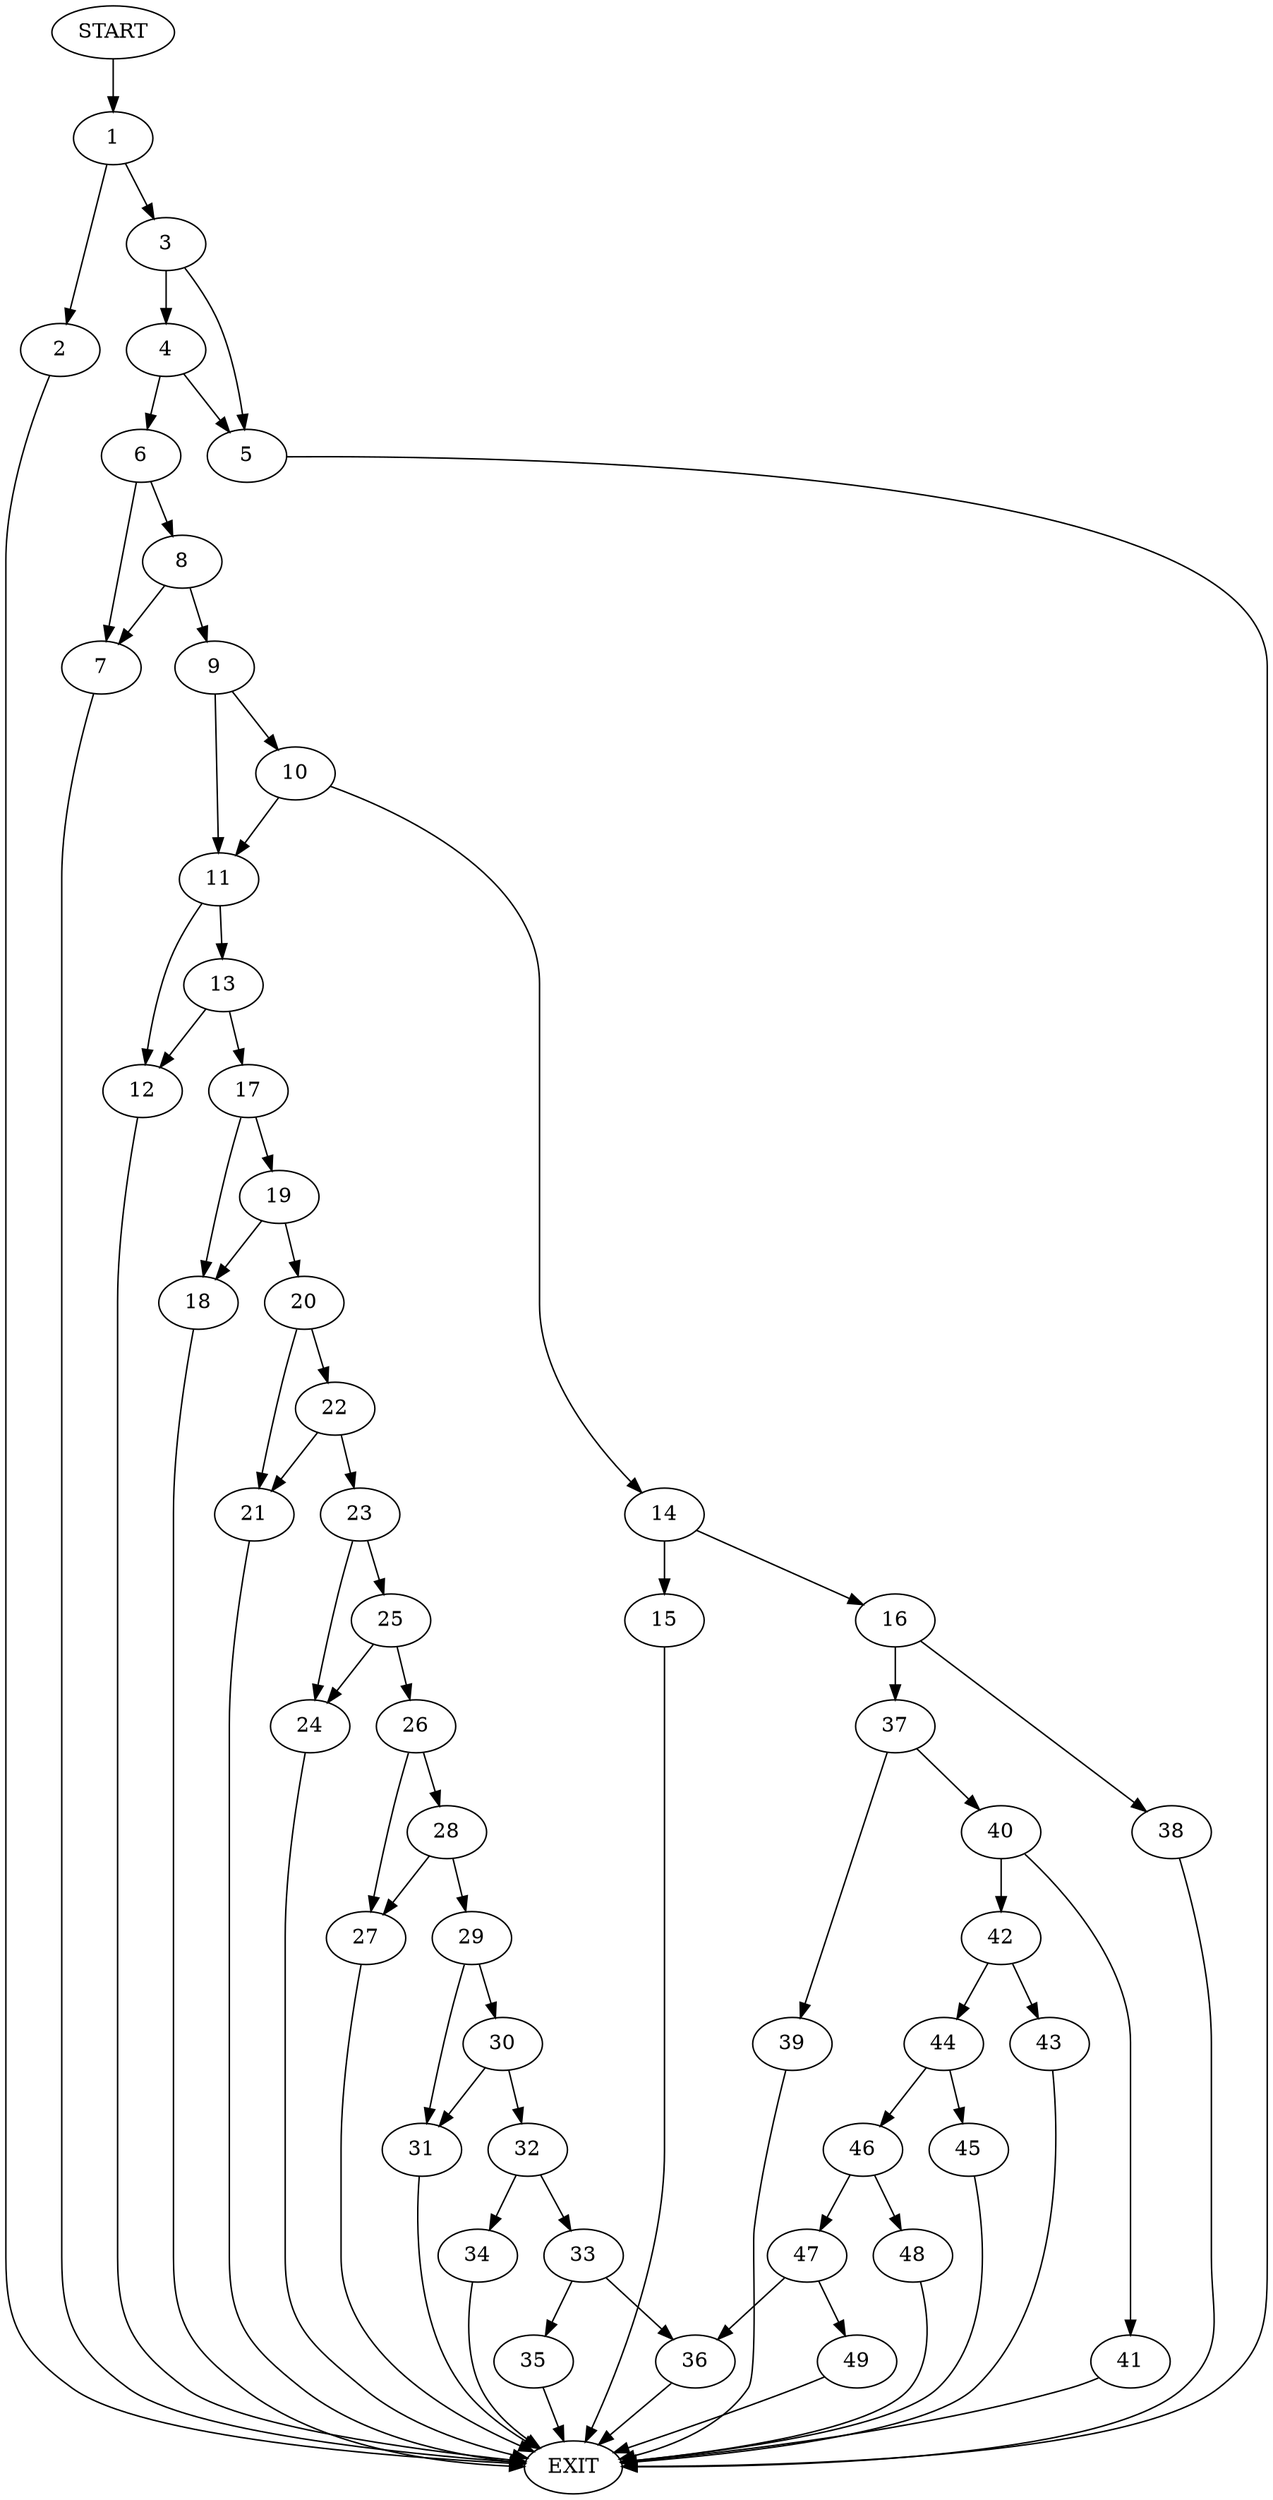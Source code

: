 digraph {
0 [label="START"]
50 [label="EXIT"]
0 -> 1
1 -> 2
1 -> 3
2 -> 50
3 -> 4
3 -> 5
4 -> 6
4 -> 5
5 -> 50
6 -> 7
6 -> 8
7 -> 50
8 -> 9
8 -> 7
9 -> 10
9 -> 11
11 -> 12
11 -> 13
10 -> 14
10 -> 11
14 -> 15
14 -> 16
12 -> 50
13 -> 17
13 -> 12
17 -> 18
17 -> 19
19 -> 18
19 -> 20
18 -> 50
20 -> 21
20 -> 22
22 -> 21
22 -> 23
21 -> 50
23 -> 24
23 -> 25
24 -> 50
25 -> 24
25 -> 26
26 -> 27
26 -> 28
28 -> 27
28 -> 29
27 -> 50
29 -> 30
29 -> 31
31 -> 50
30 -> 32
30 -> 31
32 -> 33
32 -> 34
34 -> 50
33 -> 35
33 -> 36
35 -> 50
36 -> 50
16 -> 37
16 -> 38
15 -> 50
38 -> 50
37 -> 39
37 -> 40
39 -> 50
40 -> 41
40 -> 42
42 -> 43
42 -> 44
41 -> 50
44 -> 45
44 -> 46
43 -> 50
46 -> 47
46 -> 48
45 -> 50
47 -> 49
47 -> 36
48 -> 50
49 -> 50
}
